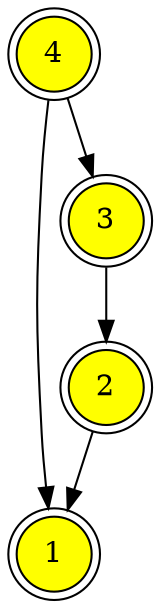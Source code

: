 digraph {
node [shape=doublecircle,color=black,style=filled,fillcolor=yellow]
2 -> 1
3 -> 2
4 -> 3
4 -> 1
}
